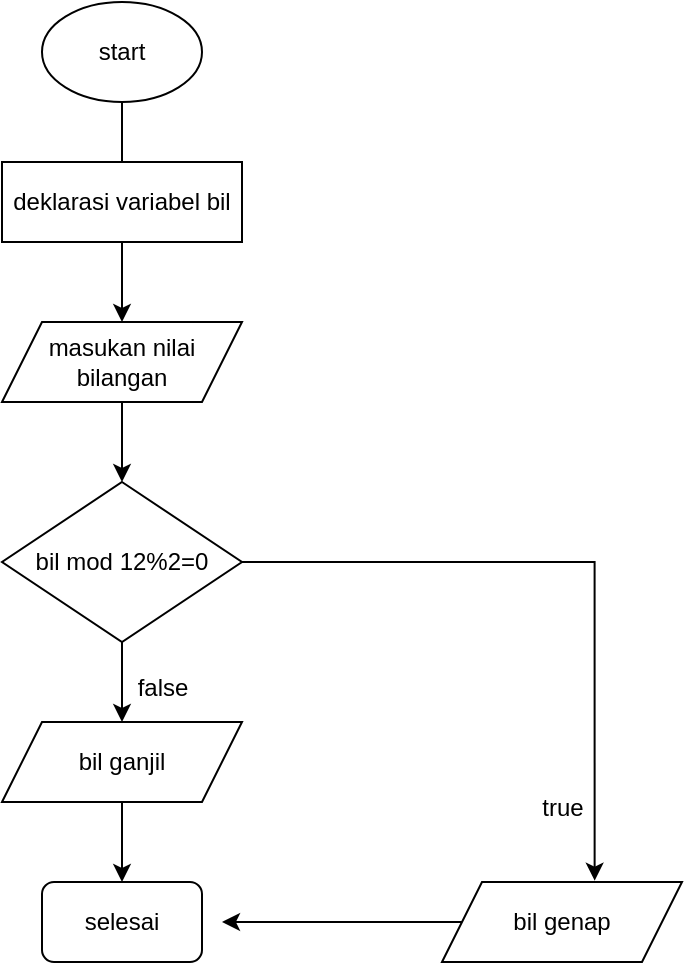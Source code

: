 <mxfile version="22.0.8" type="github">
  <diagram name="Halaman-1" id="iPfQbIwe6Rn89UpQMXPP">
    <mxGraphModel dx="794" dy="466" grid="1" gridSize="10" guides="1" tooltips="1" connect="1" arrows="1" fold="1" page="1" pageScale="1" pageWidth="827" pageHeight="1169" math="0" shadow="0">
      <root>
        <mxCell id="0" />
        <mxCell id="1" parent="0" />
        <mxCell id="Lp0eXfIv1weGBH_2pq8e-8" value="" style="edgeStyle=orthogonalEdgeStyle;rounded=0;orthogonalLoop=1;jettySize=auto;html=1;" parent="1" source="g3rIW6mtQns-cjH8VeWn-1" target="Lp0eXfIv1weGBH_2pq8e-3" edge="1">
          <mxGeometry relative="1" as="geometry" />
        </mxCell>
        <mxCell id="g3rIW6mtQns-cjH8VeWn-1" value="start" style="ellipse;whiteSpace=wrap;html=1;" parent="1" vertex="1">
          <mxGeometry x="280" y="40" width="80" height="50" as="geometry" />
        </mxCell>
        <mxCell id="Lp0eXfIv1weGBH_2pq8e-1" style="edgeStyle=orthogonalEdgeStyle;rounded=0;orthogonalLoop=1;jettySize=auto;html=1;exitX=0.5;exitY=1;exitDx=0;exitDy=0;" parent="1" source="g3rIW6mtQns-cjH8VeWn-1" target="g3rIW6mtQns-cjH8VeWn-1" edge="1">
          <mxGeometry relative="1" as="geometry" />
        </mxCell>
        <mxCell id="Lp0eXfIv1weGBH_2pq8e-2" value="deklarasi variabel bil" style="rounded=0;whiteSpace=wrap;html=1;" parent="1" vertex="1">
          <mxGeometry x="260" y="120" width="120" height="40" as="geometry" />
        </mxCell>
        <mxCell id="Lp0eXfIv1weGBH_2pq8e-9" value="" style="edgeStyle=orthogonalEdgeStyle;rounded=0;orthogonalLoop=1;jettySize=auto;html=1;" parent="1" source="Lp0eXfIv1weGBH_2pq8e-3" target="Lp0eXfIv1weGBH_2pq8e-4" edge="1">
          <mxGeometry relative="1" as="geometry" />
        </mxCell>
        <mxCell id="Lp0eXfIv1weGBH_2pq8e-3" value="masukan nilai bilangan" style="shape=parallelogram;perimeter=parallelogramPerimeter;whiteSpace=wrap;html=1;fixedSize=1;" parent="1" vertex="1">
          <mxGeometry x="260" y="200" width="120" height="40" as="geometry" />
        </mxCell>
        <mxCell id="Lp0eXfIv1weGBH_2pq8e-10" value="" style="edgeStyle=orthogonalEdgeStyle;rounded=0;orthogonalLoop=1;jettySize=auto;html=1;" parent="1" source="Lp0eXfIv1weGBH_2pq8e-4" target="Lp0eXfIv1weGBH_2pq8e-5" edge="1">
          <mxGeometry relative="1" as="geometry" />
        </mxCell>
        <mxCell id="Lp0eXfIv1weGBH_2pq8e-4" value="bil mod 12%2=0" style="rhombus;whiteSpace=wrap;html=1;" parent="1" vertex="1">
          <mxGeometry x="260" y="280" width="120" height="80" as="geometry" />
        </mxCell>
        <mxCell id="Lp0eXfIv1weGBH_2pq8e-11" value="" style="edgeStyle=orthogonalEdgeStyle;rounded=0;orthogonalLoop=1;jettySize=auto;html=1;" parent="1" source="Lp0eXfIv1weGBH_2pq8e-5" target="Lp0eXfIv1weGBH_2pq8e-7" edge="1">
          <mxGeometry relative="1" as="geometry" />
        </mxCell>
        <mxCell id="Lp0eXfIv1weGBH_2pq8e-5" value="bil ganjil" style="shape=parallelogram;perimeter=parallelogramPerimeter;whiteSpace=wrap;html=1;fixedSize=1;" parent="1" vertex="1">
          <mxGeometry x="260" y="400" width="120" height="40" as="geometry" />
        </mxCell>
        <mxCell id="Lp0eXfIv1weGBH_2pq8e-13" style="edgeStyle=orthogonalEdgeStyle;rounded=0;orthogonalLoop=1;jettySize=auto;html=1;" parent="1" source="Lp0eXfIv1weGBH_2pq8e-6" edge="1">
          <mxGeometry relative="1" as="geometry">
            <mxPoint x="370.0" y="500" as="targetPoint" />
          </mxGeometry>
        </mxCell>
        <mxCell id="Lp0eXfIv1weGBH_2pq8e-6" value="bil genap" style="shape=parallelogram;perimeter=parallelogramPerimeter;whiteSpace=wrap;html=1;fixedSize=1;" parent="1" vertex="1">
          <mxGeometry x="480" y="480" width="120" height="40" as="geometry" />
        </mxCell>
        <mxCell id="Lp0eXfIv1weGBH_2pq8e-7" value="selesai" style="rounded=1;whiteSpace=wrap;html=1;" parent="1" vertex="1">
          <mxGeometry x="280" y="480" width="80" height="40" as="geometry" />
        </mxCell>
        <mxCell id="Lp0eXfIv1weGBH_2pq8e-12" style="edgeStyle=orthogonalEdgeStyle;rounded=0;orthogonalLoop=1;jettySize=auto;html=1;entryX=0.636;entryY=-0.017;entryDx=0;entryDy=0;entryPerimeter=0;" parent="1" source="Lp0eXfIv1weGBH_2pq8e-4" target="Lp0eXfIv1weGBH_2pq8e-6" edge="1">
          <mxGeometry relative="1" as="geometry" />
        </mxCell>
        <mxCell id="Lp0eXfIv1weGBH_2pq8e-14" value="true" style="text;html=1;align=center;verticalAlign=middle;resizable=0;points=[];autosize=1;strokeColor=none;fillColor=none;" parent="1" vertex="1">
          <mxGeometry x="520" y="428" width="40" height="30" as="geometry" />
        </mxCell>
        <mxCell id="Lp0eXfIv1weGBH_2pq8e-16" value="false" style="text;html=1;align=center;verticalAlign=middle;resizable=0;points=[];autosize=1;strokeColor=none;fillColor=none;" parent="1" vertex="1">
          <mxGeometry x="315" y="368" width="50" height="30" as="geometry" />
        </mxCell>
      </root>
    </mxGraphModel>
  </diagram>
</mxfile>
